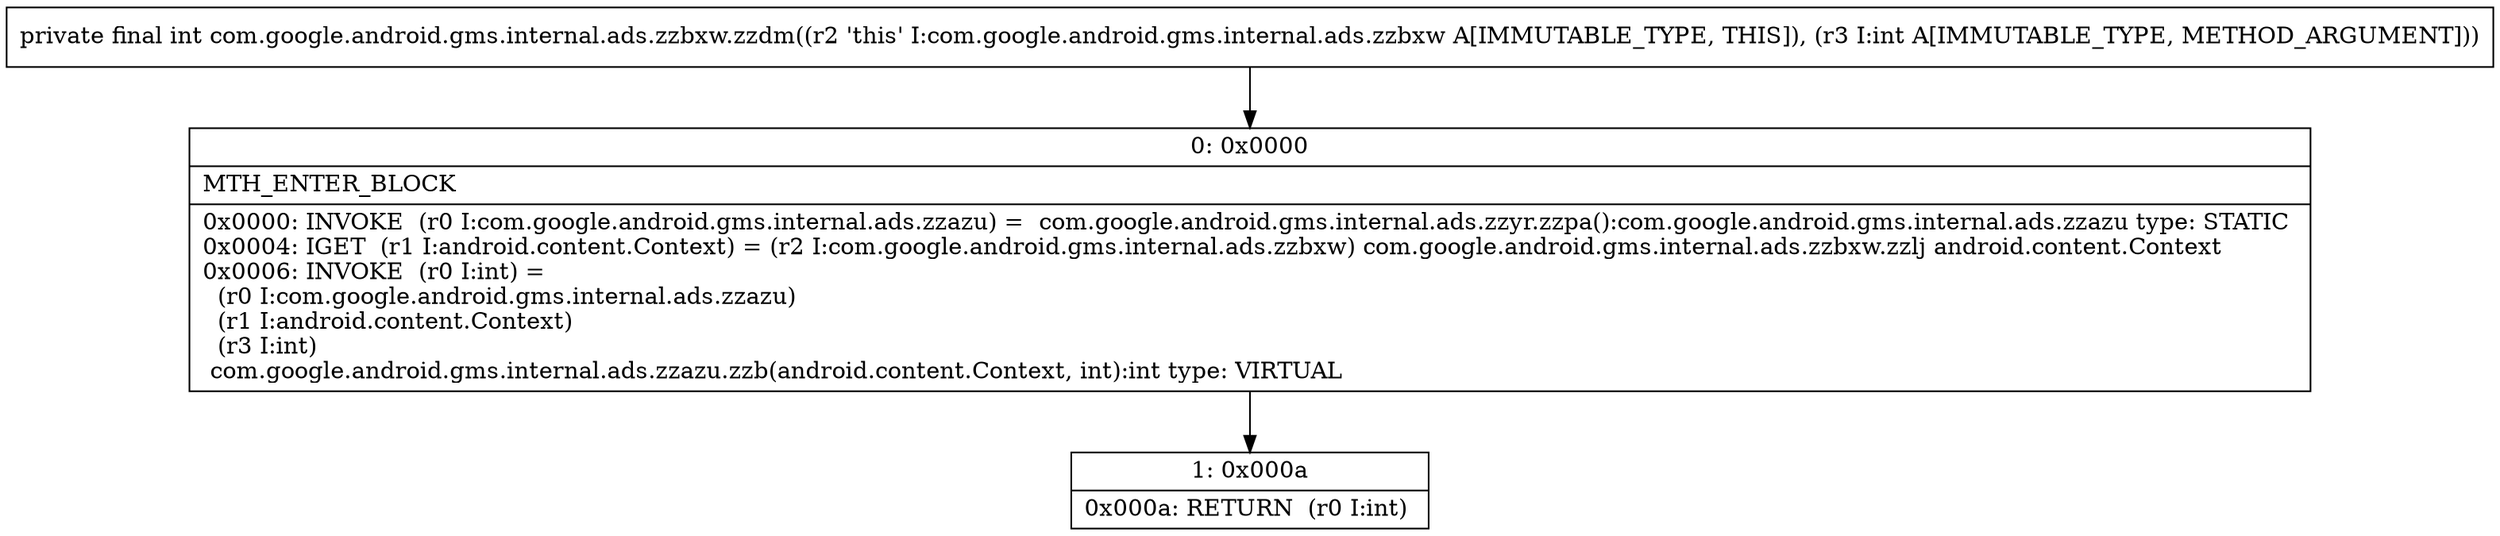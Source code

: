 digraph "CFG forcom.google.android.gms.internal.ads.zzbxw.zzdm(I)I" {
Node_0 [shape=record,label="{0\:\ 0x0000|MTH_ENTER_BLOCK\l|0x0000: INVOKE  (r0 I:com.google.android.gms.internal.ads.zzazu) =  com.google.android.gms.internal.ads.zzyr.zzpa():com.google.android.gms.internal.ads.zzazu type: STATIC \l0x0004: IGET  (r1 I:android.content.Context) = (r2 I:com.google.android.gms.internal.ads.zzbxw) com.google.android.gms.internal.ads.zzbxw.zzlj android.content.Context \l0x0006: INVOKE  (r0 I:int) = \l  (r0 I:com.google.android.gms.internal.ads.zzazu)\l  (r1 I:android.content.Context)\l  (r3 I:int)\l com.google.android.gms.internal.ads.zzazu.zzb(android.content.Context, int):int type: VIRTUAL \l}"];
Node_1 [shape=record,label="{1\:\ 0x000a|0x000a: RETURN  (r0 I:int) \l}"];
MethodNode[shape=record,label="{private final int com.google.android.gms.internal.ads.zzbxw.zzdm((r2 'this' I:com.google.android.gms.internal.ads.zzbxw A[IMMUTABLE_TYPE, THIS]), (r3 I:int A[IMMUTABLE_TYPE, METHOD_ARGUMENT])) }"];
MethodNode -> Node_0;
Node_0 -> Node_1;
}

